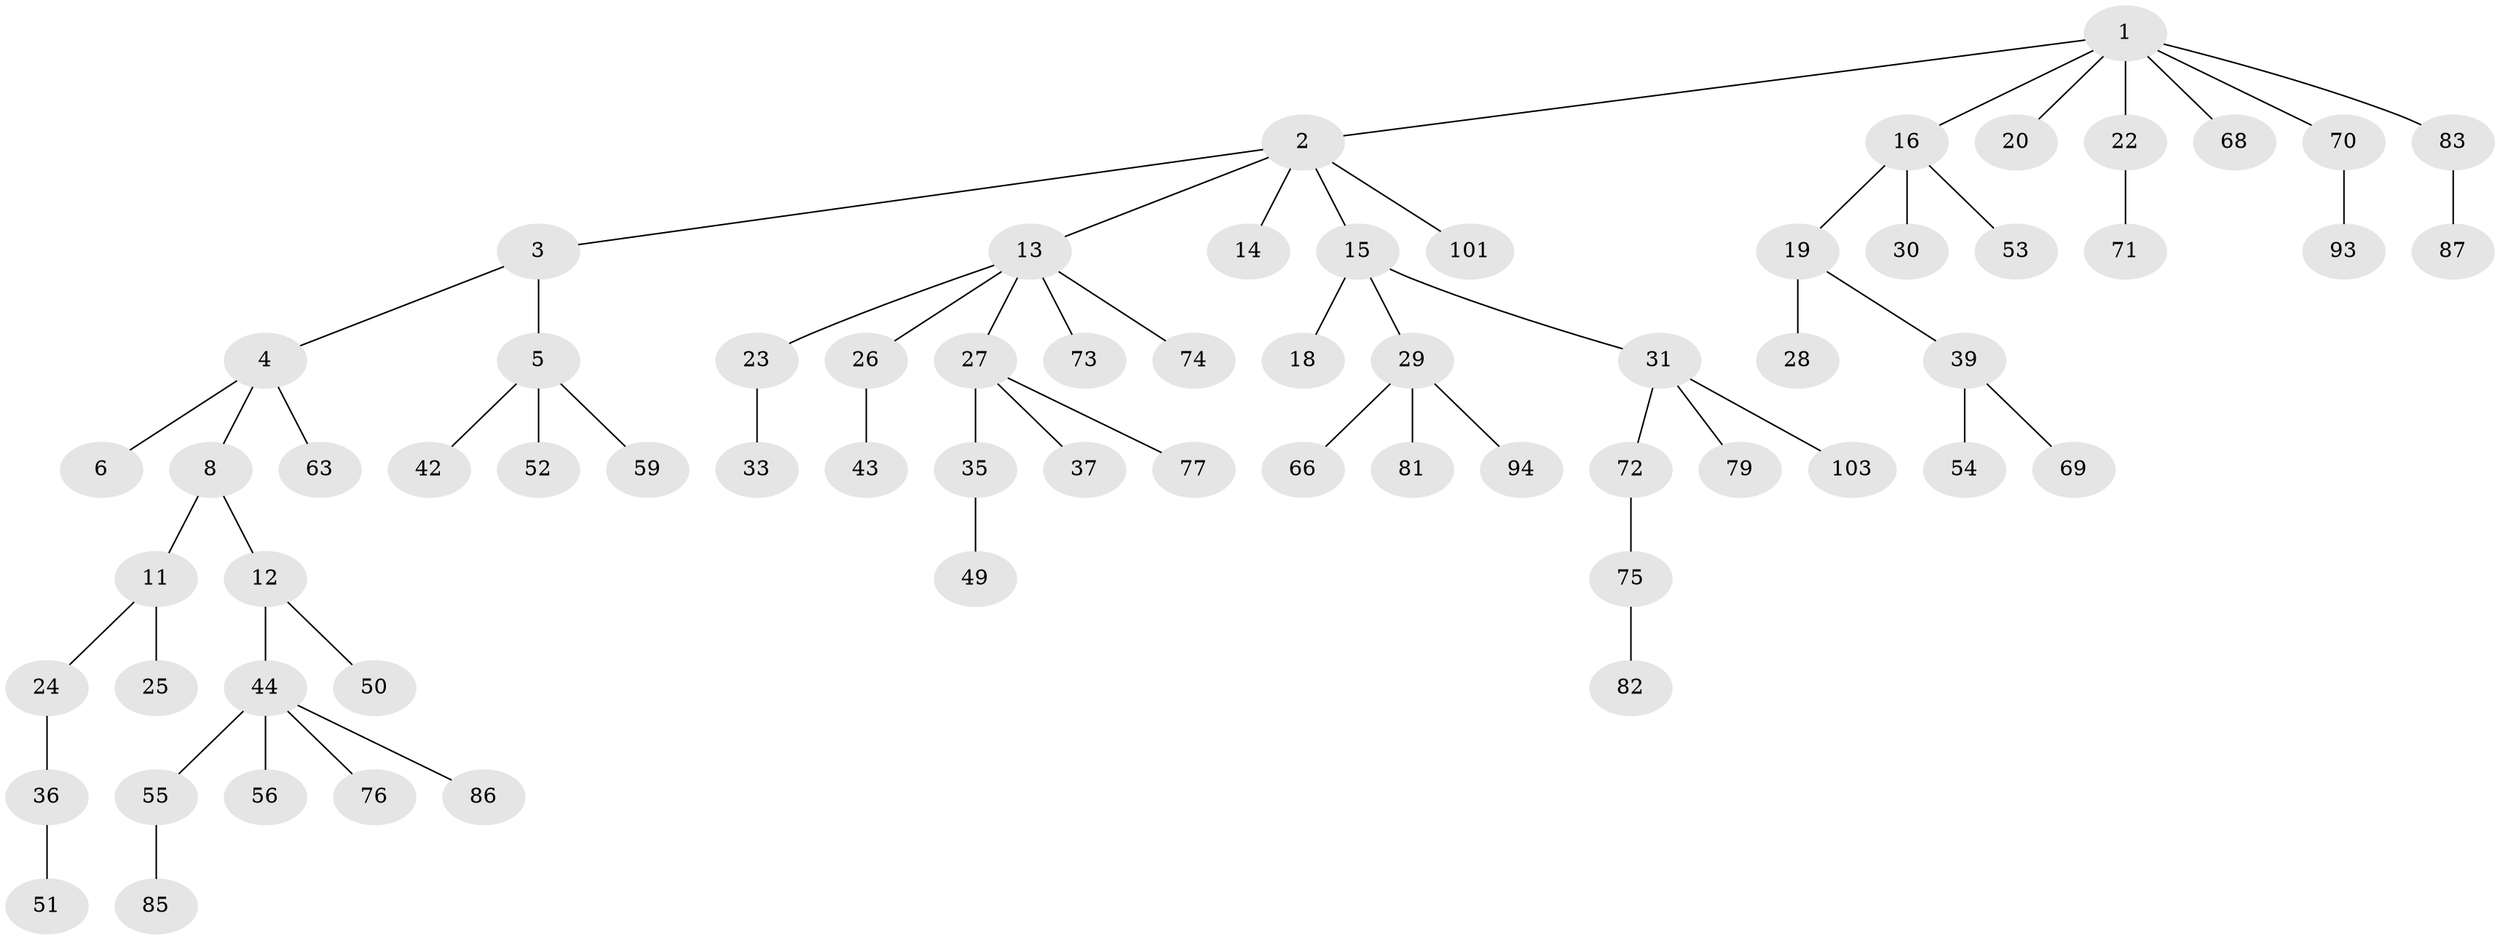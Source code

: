 // original degree distribution, {4: 0.08737864077669903, 3: 0.08737864077669903, 1: 0.47572815533980584, 5: 0.038834951456310676, 6: 0.019417475728155338, 2: 0.2912621359223301}
// Generated by graph-tools (version 1.1) at 2025/42/03/06/25 10:42:03]
// undirected, 66 vertices, 65 edges
graph export_dot {
graph [start="1"]
  node [color=gray90,style=filled];
  1 [super="+9"];
  2 [super="+10"];
  3 [super="+40"];
  4 [super="+48"];
  5 [super="+7"];
  6;
  8 [super="+17"];
  11 [super="+80"];
  12;
  13 [super="+21"];
  14 [super="+84"];
  15 [super="+100"];
  16 [super="+47"];
  18 [super="+34"];
  19;
  20 [super="+46"];
  22 [super="+45"];
  23;
  24;
  25;
  26 [super="+32"];
  27 [super="+99"];
  28 [super="+98"];
  29 [super="+41"];
  30 [super="+38"];
  31 [super="+62"];
  33 [super="+65"];
  35;
  36 [super="+58"];
  37;
  39 [super="+60"];
  42 [super="+64"];
  43 [super="+61"];
  44 [super="+102"];
  49;
  50 [super="+57"];
  51;
  52 [super="+95"];
  53 [super="+90"];
  54 [super="+97"];
  55 [super="+78"];
  56;
  59 [super="+67"];
  63;
  66;
  68;
  69;
  70;
  71;
  72;
  73 [super="+96"];
  74;
  75;
  76 [super="+91"];
  77;
  79;
  81;
  82;
  83;
  85 [super="+88"];
  86 [super="+92"];
  87 [super="+89"];
  93;
  94;
  101;
  103;
  1 -- 2;
  1 -- 20;
  1 -- 83;
  1 -- 16;
  1 -- 68;
  1 -- 70;
  1 -- 22;
  2 -- 3;
  2 -- 101;
  2 -- 13;
  2 -- 14;
  2 -- 15;
  3 -- 4;
  3 -- 5;
  4 -- 6;
  4 -- 8;
  4 -- 63;
  5 -- 59;
  5 -- 42;
  5 -- 52;
  8 -- 11;
  8 -- 12;
  11 -- 24;
  11 -- 25;
  12 -- 44;
  12 -- 50;
  13 -- 23;
  13 -- 27;
  13 -- 73;
  13 -- 74;
  13 -- 26;
  15 -- 18;
  15 -- 29;
  15 -- 31;
  16 -- 19;
  16 -- 30;
  16 -- 53;
  19 -- 28;
  19 -- 39;
  22 -- 71;
  23 -- 33;
  24 -- 36;
  26 -- 43;
  27 -- 35;
  27 -- 37;
  27 -- 77;
  29 -- 94;
  29 -- 81;
  29 -- 66;
  31 -- 72;
  31 -- 79;
  31 -- 103;
  35 -- 49;
  36 -- 51;
  39 -- 54;
  39 -- 69;
  44 -- 55;
  44 -- 56;
  44 -- 76;
  44 -- 86;
  55 -- 85;
  70 -- 93;
  72 -- 75;
  75 -- 82;
  83 -- 87;
}
